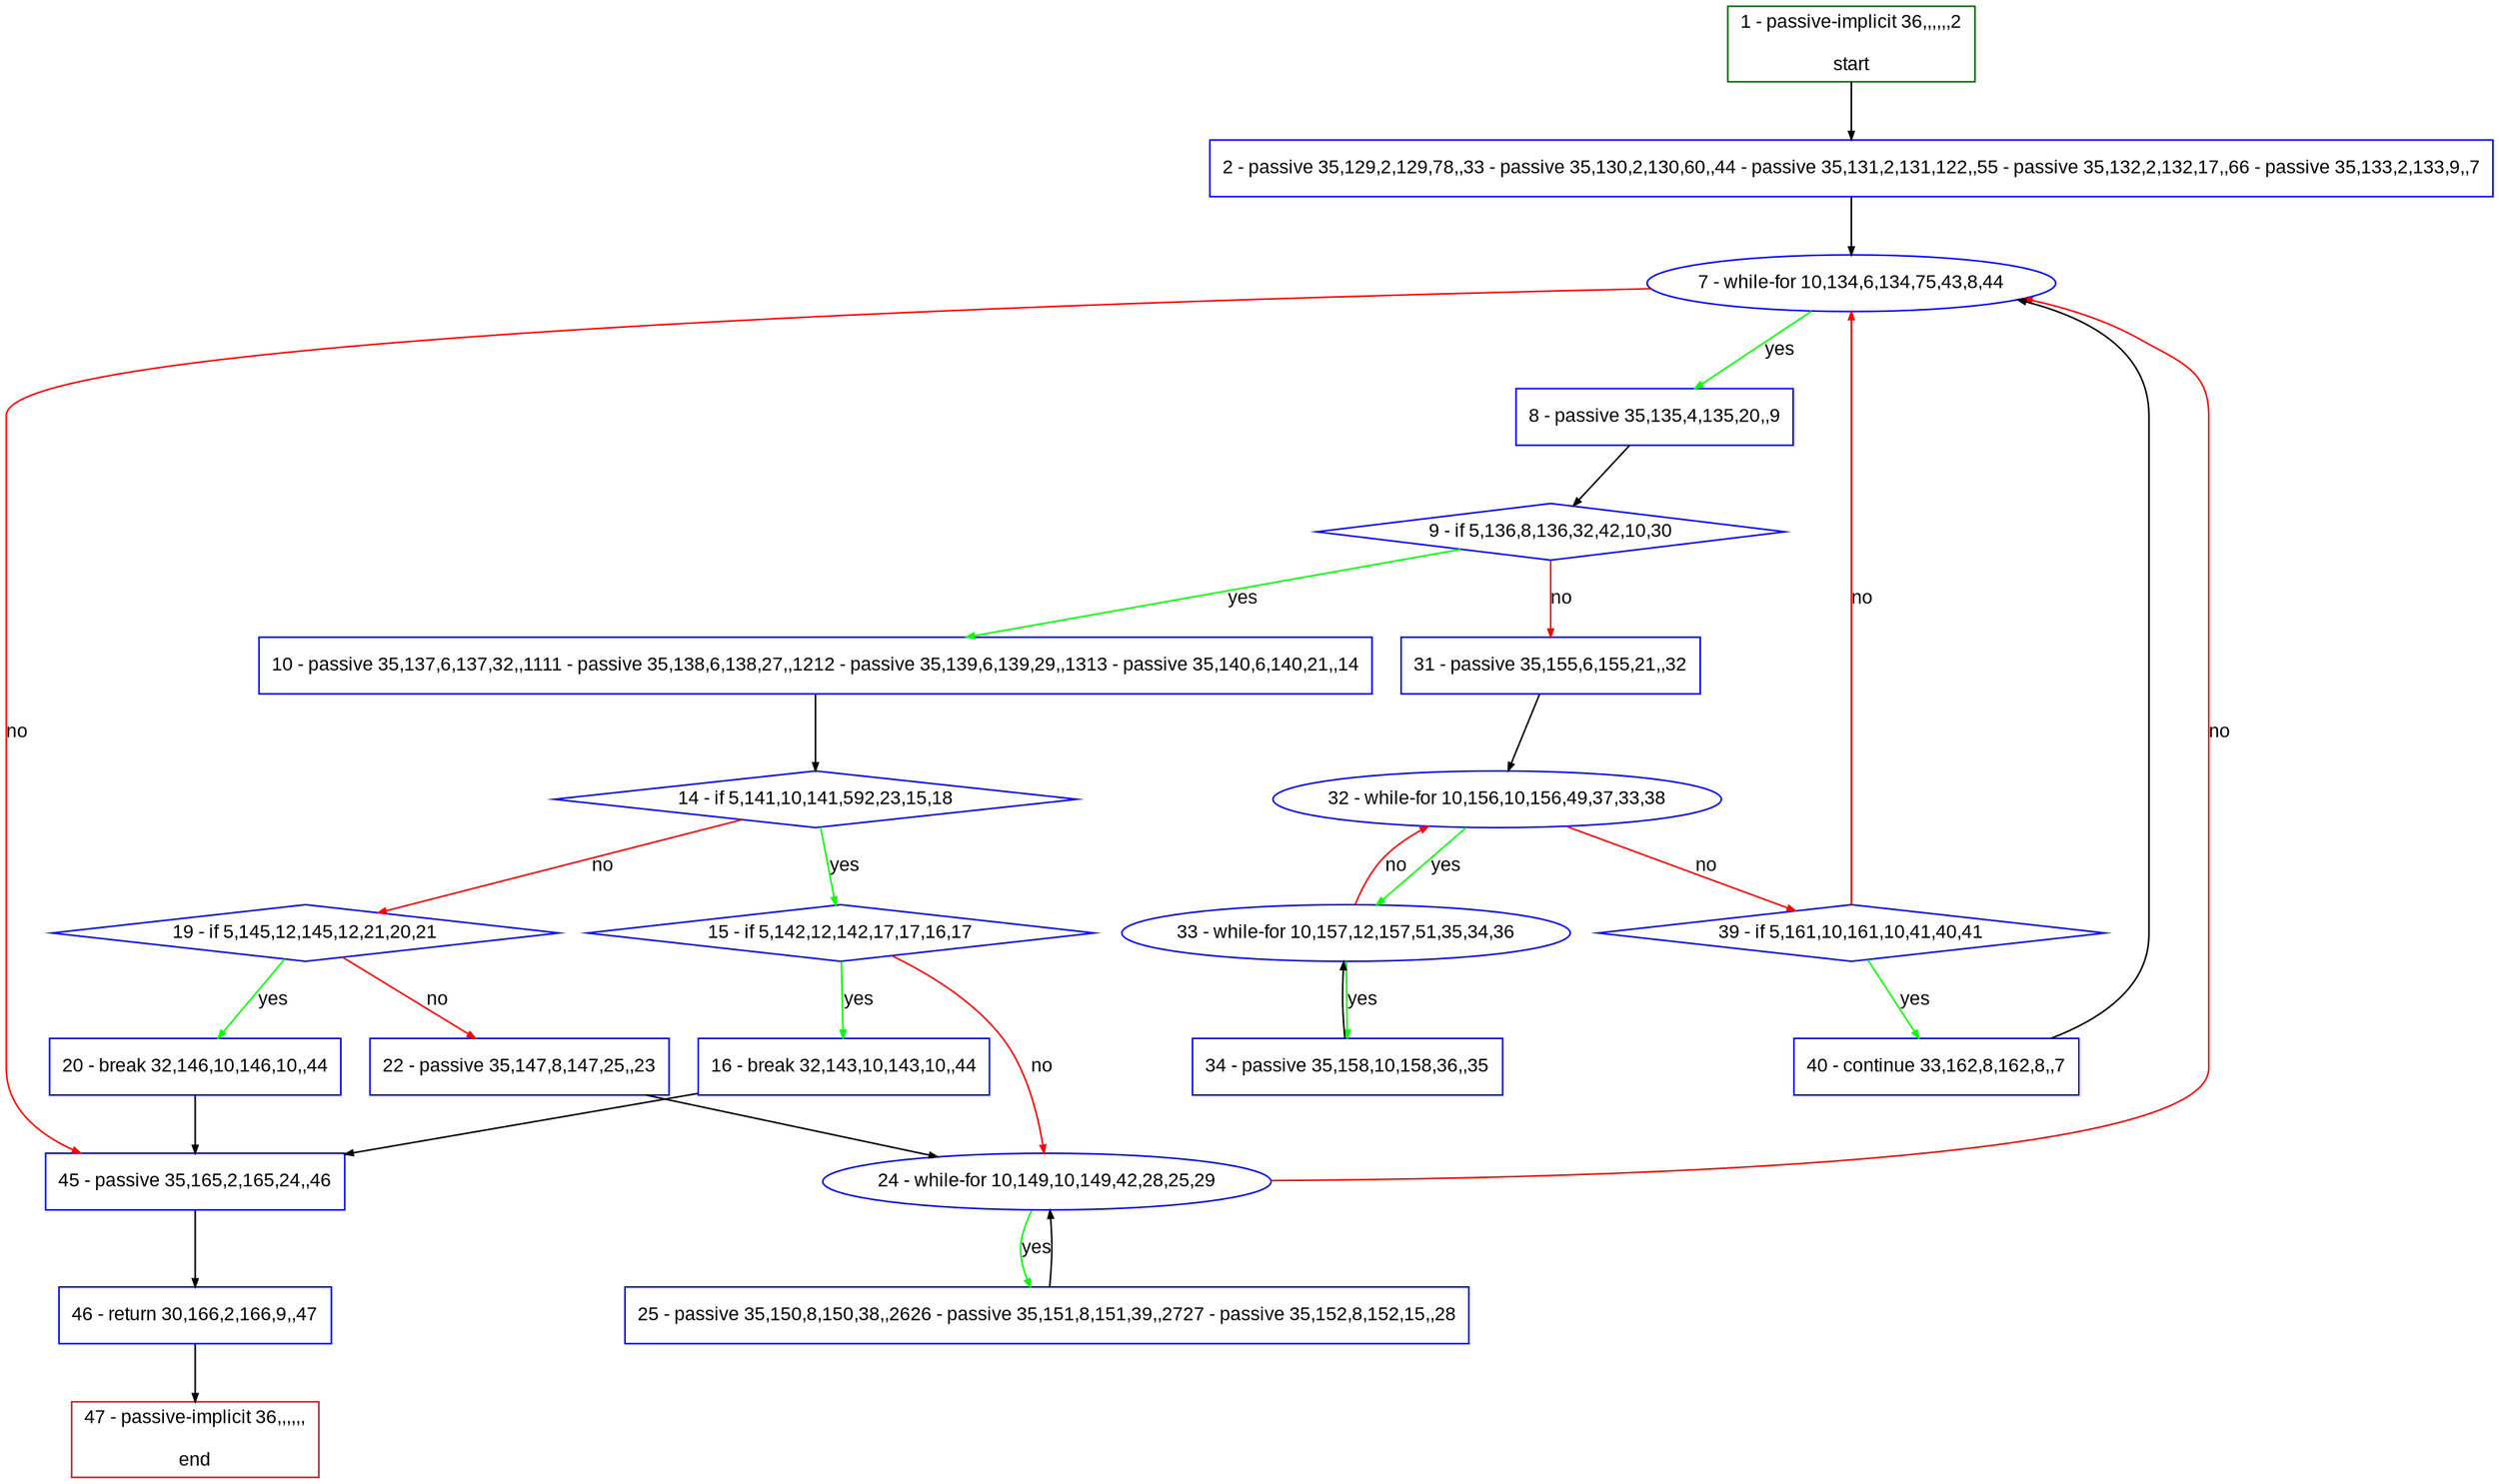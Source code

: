 digraph "" {
  graph [pack="true", label="", fontsize="12", packmode="clust", fontname="Arial", fillcolor="#FFFFCC", bgcolor="white", style="rounded,filled", compound="true"];
  node [node_initialized="no", label="", color="grey", fontsize="12", fillcolor="white", fontname="Arial", style="filled", shape="rectangle", compound="true", fixedsize="false"];
  edge [fontcolor="black", arrowhead="normal", arrowtail="none", arrowsize="0.5", ltail="", label="", color="black", fontsize="12", lhead="", fontname="Arial", dir="forward", compound="true"];
  __N1 [label="2 - passive 35,129,2,129,78,,33 - passive 35,130,2,130,60,,44 - passive 35,131,2,131,122,,55 - passive 35,132,2,132,17,,66 - passive 35,133,2,133,9,,7", color="#0000ff", fillcolor="#ffffff", style="filled", shape="box"];
  __N2 [label="1 - passive-implicit 36,,,,,,2\n\nstart", color="#006400", fillcolor="#ffffff", style="filled", shape="box"];
  __N3 [label="7 - while-for 10,134,6,134,75,43,8,44", color="#0000ff", fillcolor="#ffffff", style="filled", shape="oval"];
  __N4 [label="8 - passive 35,135,4,135,20,,9", color="#0000ff", fillcolor="#ffffff", style="filled", shape="box"];
  __N5 [label="45 - passive 35,165,2,165,24,,46", color="#0000ff", fillcolor="#ffffff", style="filled", shape="box"];
  __N6 [label="9 - if 5,136,8,136,32,42,10,30", color="#0000ff", fillcolor="#ffffff", style="filled", shape="diamond"];
  __N7 [label="10 - passive 35,137,6,137,32,,1111 - passive 35,138,6,138,27,,1212 - passive 35,139,6,139,29,,1313 - passive 35,140,6,140,21,,14", color="#0000ff", fillcolor="#ffffff", style="filled", shape="box"];
  __N8 [label="31 - passive 35,155,6,155,21,,32", color="#0000ff", fillcolor="#ffffff", style="filled", shape="box"];
  __N9 [label="14 - if 5,141,10,141,592,23,15,18", color="#0000ff", fillcolor="#ffffff", style="filled", shape="diamond"];
  __N10 [label="15 - if 5,142,12,142,17,17,16,17", color="#0000ff", fillcolor="#ffffff", style="filled", shape="diamond"];
  __N11 [label="19 - if 5,145,12,145,12,21,20,21", color="#0000ff", fillcolor="#ffffff", style="filled", shape="diamond"];
  __N12 [label="16 - break 32,143,10,143,10,,44", color="#0000ff", fillcolor="#ffffff", style="filled", shape="box"];
  __N13 [label="24 - while-for 10,149,10,149,42,28,25,29", color="#0000ff", fillcolor="#ffffff", style="filled", shape="oval"];
  __N14 [label="20 - break 32,146,10,146,10,,44", color="#0000ff", fillcolor="#ffffff", style="filled", shape="box"];
  __N15 [label="22 - passive 35,147,8,147,25,,23", color="#0000ff", fillcolor="#ffffff", style="filled", shape="box"];
  __N16 [label="25 - passive 35,150,8,150,38,,2626 - passive 35,151,8,151,39,,2727 - passive 35,152,8,152,15,,28", color="#0000ff", fillcolor="#ffffff", style="filled", shape="box"];
  __N17 [label="32 - while-for 10,156,10,156,49,37,33,38", color="#0000ff", fillcolor="#ffffff", style="filled", shape="oval"];
  __N18 [label="33 - while-for 10,157,12,157,51,35,34,36", color="#0000ff", fillcolor="#ffffff", style="filled", shape="oval"];
  __N19 [label="39 - if 5,161,10,161,10,41,40,41", color="#0000ff", fillcolor="#ffffff", style="filled", shape="diamond"];
  __N20 [label="34 - passive 35,158,10,158,36,,35", color="#0000ff", fillcolor="#ffffff", style="filled", shape="box"];
  __N21 [label="40 - continue 33,162,8,162,8,,7", color="#0000ff", fillcolor="#ffffff", style="filled", shape="box"];
  __N22 [label="46 - return 30,166,2,166,9,,47", color="#0000ff", fillcolor="#ffffff", style="filled", shape="box"];
  __N23 [label="47 - passive-implicit 36,,,,,,\n\nend", color="#a52a2a", fillcolor="#ffffff", style="filled", shape="box"];
  __N2 -> __N1 [arrowhead="normal", arrowtail="none", color="#000000", label="", dir="forward"];
  __N1 -> __N3 [arrowhead="normal", arrowtail="none", color="#000000", label="", dir="forward"];
  __N3 -> __N4 [arrowhead="normal", arrowtail="none", color="#00ff00", label="yes", dir="forward"];
  __N3 -> __N5 [arrowhead="normal", arrowtail="none", color="#ff0000", label="no", dir="forward"];
  __N4 -> __N6 [arrowhead="normal", arrowtail="none", color="#000000", label="", dir="forward"];
  __N6 -> __N7 [arrowhead="normal", arrowtail="none", color="#00ff00", label="yes", dir="forward"];
  __N6 -> __N8 [arrowhead="normal", arrowtail="none", color="#ff0000", label="no", dir="forward"];
  __N7 -> __N9 [arrowhead="normal", arrowtail="none", color="#000000", label="", dir="forward"];
  __N9 -> __N10 [arrowhead="normal", arrowtail="none", color="#00ff00", label="yes", dir="forward"];
  __N9 -> __N11 [arrowhead="normal", arrowtail="none", color="#ff0000", label="no", dir="forward"];
  __N10 -> __N12 [arrowhead="normal", arrowtail="none", color="#00ff00", label="yes", dir="forward"];
  __N10 -> __N13 [arrowhead="normal", arrowtail="none", color="#ff0000", label="no", dir="forward"];
  __N12 -> __N5 [arrowhead="normal", arrowtail="none", color="#000000", label="", dir="forward"];
  __N11 -> __N14 [arrowhead="normal", arrowtail="none", color="#00ff00", label="yes", dir="forward"];
  __N11 -> __N15 [arrowhead="normal", arrowtail="none", color="#ff0000", label="no", dir="forward"];
  __N14 -> __N5 [arrowhead="normal", arrowtail="none", color="#000000", label="", dir="forward"];
  __N15 -> __N13 [arrowhead="normal", arrowtail="none", color="#000000", label="", dir="forward"];
  __N13 -> __N3 [arrowhead="normal", arrowtail="none", color="#ff0000", label="no", dir="forward"];
  __N13 -> __N16 [arrowhead="normal", arrowtail="none", color="#00ff00", label="yes", dir="forward"];
  __N16 -> __N13 [arrowhead="normal", arrowtail="none", color="#000000", label="", dir="forward"];
  __N8 -> __N17 [arrowhead="normal", arrowtail="none", color="#000000", label="", dir="forward"];
  __N17 -> __N18 [arrowhead="normal", arrowtail="none", color="#00ff00", label="yes", dir="forward"];
  __N18 -> __N17 [arrowhead="normal", arrowtail="none", color="#ff0000", label="no", dir="forward"];
  __N17 -> __N19 [arrowhead="normal", arrowtail="none", color="#ff0000", label="no", dir="forward"];
  __N18 -> __N20 [arrowhead="normal", arrowtail="none", color="#00ff00", label="yes", dir="forward"];
  __N20 -> __N18 [arrowhead="normal", arrowtail="none", color="#000000", label="", dir="forward"];
  __N19 -> __N3 [arrowhead="normal", arrowtail="none", color="#ff0000", label="no", dir="forward"];
  __N19 -> __N21 [arrowhead="normal", arrowtail="none", color="#00ff00", label="yes", dir="forward"];
  __N21 -> __N3 [arrowhead="normal", arrowtail="none", color="#000000", label="", dir="forward"];
  __N5 -> __N22 [arrowhead="normal", arrowtail="none", color="#000000", label="", dir="forward"];
  __N22 -> __N23 [arrowhead="normal", arrowtail="none", color="#000000", label="", dir="forward"];
}
